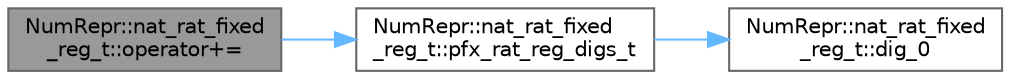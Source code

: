 digraph "NumRepr::nat_rat_fixed_reg_t::operator+="
{
 // INTERACTIVE_SVG=YES
 // LATEX_PDF_SIZE
  bgcolor="transparent";
  edge [fontname=Helvetica,fontsize=10,labelfontname=Helvetica,labelfontsize=10];
  node [fontname=Helvetica,fontsize=10,shape=box,height=0.2,width=0.4];
  rankdir="LR";
  Node1 [label="NumRepr::nat_rat_fixed\l_reg_t::operator+=",height=0.2,width=0.4,color="gray40", fillcolor="grey60", style="filled", fontcolor="black",tooltip=" "];
  Node1 -> Node2 [color="steelblue1",style="solid"];
  Node2 [label="NumRepr::nat_rat_fixed\l_reg_t::pfx_rat_reg_digs_t",height=0.2,width=0.4,color="grey40", fillcolor="white", style="filled",URL="$struct_num_repr_1_1nat__rat__fixed__reg__t.html#a05f3a766ce29786655fc99812d550fa6",tooltip=" "];
  Node2 -> Node3 [color="steelblue1",style="solid"];
  Node3 [label="NumRepr::nat_rat_fixed\l_reg_t::dig_0",height=0.2,width=0.4,color="grey40", fillcolor="white", style="filled",URL="$struct_num_repr_1_1nat__rat__fixed__reg__t.html#a235bc4a9ae726bbf7c7d5933d9a62b2e",tooltip=" "];
}
